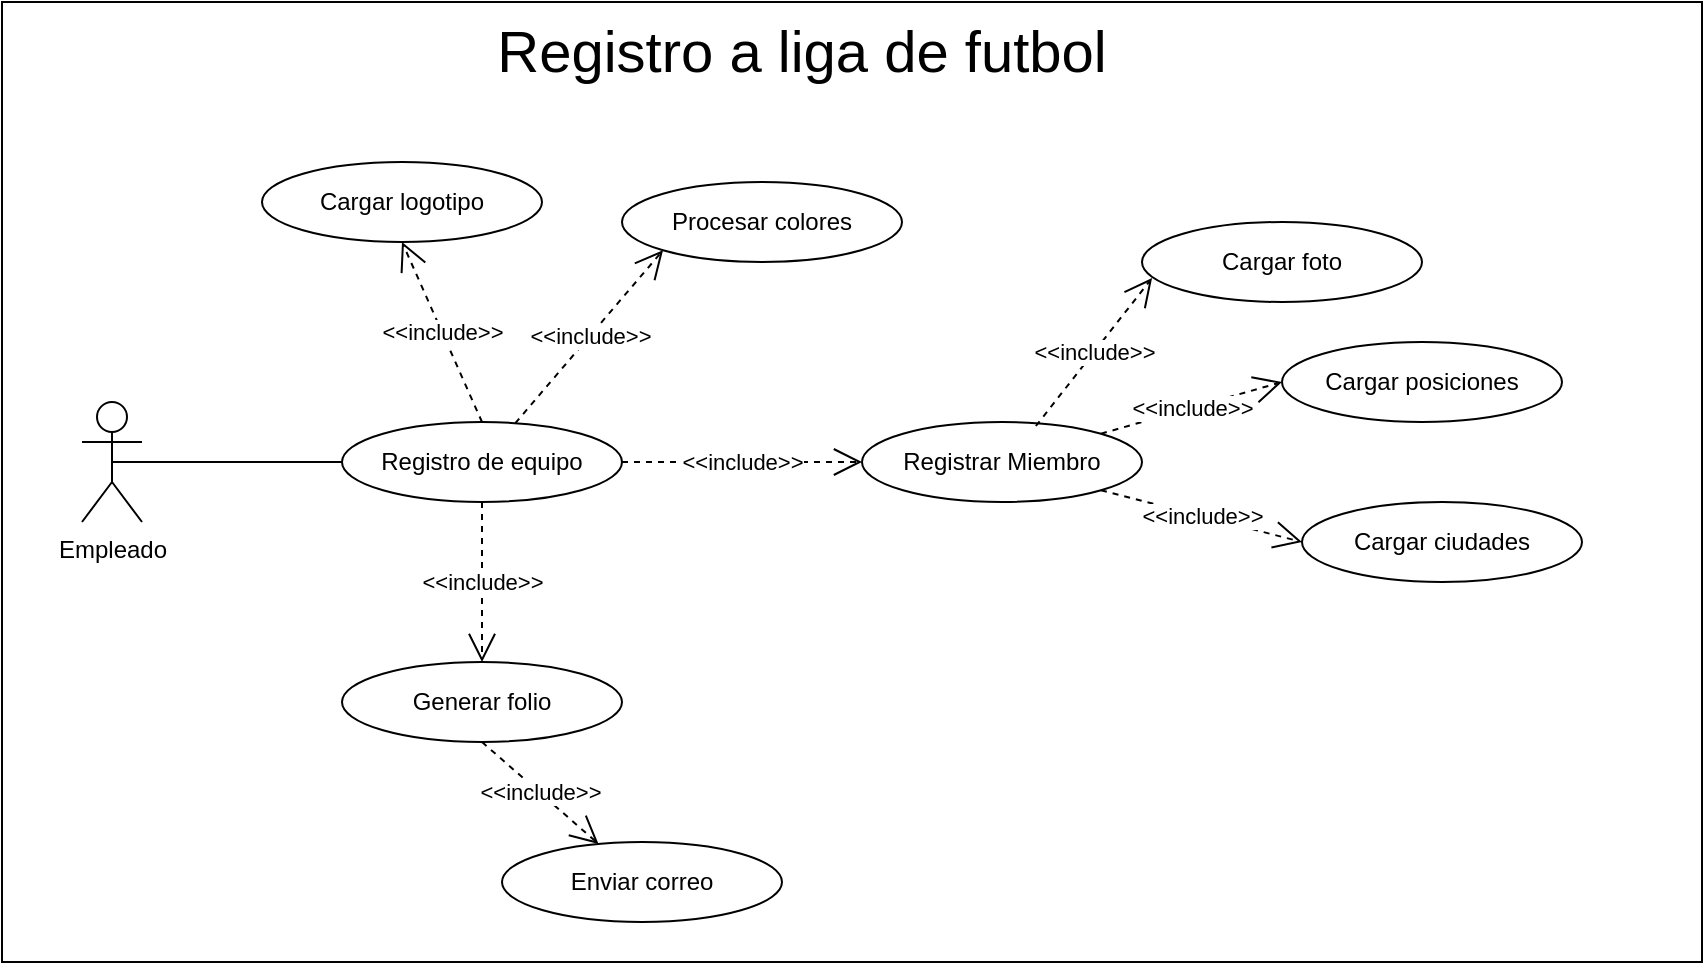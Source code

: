 <mxfile version="22.1.2" type="github">
  <diagram name="Página-1" id="CRAWyiZHpGe2_JalKutM">
    <mxGraphModel dx="880" dy="1637" grid="1" gridSize="10" guides="1" tooltips="1" connect="1" arrows="1" fold="1" page="1" pageScale="1" pageWidth="827" pageHeight="1169" math="0" shadow="0">
      <root>
        <mxCell id="0" />
        <mxCell id="1" parent="0" />
        <mxCell id="xmtq9R6qPLCOoydcLQaw-1" value="" style="rounded=0;whiteSpace=wrap;html=1;" vertex="1" parent="1">
          <mxGeometry x="10" y="-10" width="850" height="480" as="geometry" />
        </mxCell>
        <mxCell id="xmtq9R6qPLCOoydcLQaw-2" style="edgeStyle=orthogonalEdgeStyle;rounded=0;orthogonalLoop=1;jettySize=auto;html=1;exitX=0.5;exitY=0.5;exitDx=0;exitDy=0;exitPerimeter=0;entryX=0;entryY=0.5;entryDx=0;entryDy=0;endArrow=none;endFill=0;" edge="1" parent="1" source="xmtq9R6qPLCOoydcLQaw-3" target="xmtq9R6qPLCOoydcLQaw-5">
          <mxGeometry relative="1" as="geometry" />
        </mxCell>
        <mxCell id="xmtq9R6qPLCOoydcLQaw-3" value="&lt;font style=&quot;vertical-align: inherit;&quot;&gt;&lt;font style=&quot;vertical-align: inherit;&quot;&gt;Empleado&lt;/font&gt;&lt;/font&gt;" style="shape=umlActor;verticalLabelPosition=bottom;verticalAlign=top;html=1;outlineConnect=0;" vertex="1" parent="1">
          <mxGeometry x="50" y="190" width="30" height="60" as="geometry" />
        </mxCell>
        <mxCell id="xmtq9R6qPLCOoydcLQaw-4" value="&lt;font style=&quot;vertical-align: inherit;&quot;&gt;&lt;font style=&quot;vertical-align: inherit;&quot;&gt;Cargar logotipo&lt;/font&gt;&lt;/font&gt;" style="ellipse;whiteSpace=wrap;html=1;" vertex="1" parent="1">
          <mxGeometry x="140" y="70" width="140" height="40" as="geometry" />
        </mxCell>
        <mxCell id="xmtq9R6qPLCOoydcLQaw-5" value="&lt;font style=&quot;vertical-align: inherit;&quot;&gt;&lt;font style=&quot;vertical-align: inherit;&quot;&gt;Registro de equipo&lt;/font&gt;&lt;/font&gt;" style="ellipse;whiteSpace=wrap;html=1;" vertex="1" parent="1">
          <mxGeometry x="180" y="200" width="140" height="40" as="geometry" />
        </mxCell>
        <mxCell id="xmtq9R6qPLCOoydcLQaw-6" value="&lt;font style=&quot;vertical-align: inherit;&quot;&gt;&lt;font style=&quot;vertical-align: inherit;&quot;&gt;&lt;font style=&quot;vertical-align: inherit;&quot;&gt;&lt;font style=&quot;vertical-align: inherit;&quot;&gt;Generar folio&lt;/font&gt;&lt;/font&gt;&lt;/font&gt;&lt;/font&gt;" style="ellipse;whiteSpace=wrap;html=1;" vertex="1" parent="1">
          <mxGeometry x="180" y="320" width="140" height="40" as="geometry" />
        </mxCell>
        <mxCell id="xmtq9R6qPLCOoydcLQaw-7" value="&lt;font style=&quot;vertical-align: inherit;&quot;&gt;&lt;font style=&quot;vertical-align: inherit;&quot;&gt;Enviar correo&lt;/font&gt;&lt;/font&gt;" style="ellipse;whiteSpace=wrap;html=1;" vertex="1" parent="1">
          <mxGeometry x="260" y="410" width="140" height="40" as="geometry" />
        </mxCell>
        <mxCell id="xmtq9R6qPLCOoydcLQaw-8" value="&lt;font style=&quot;vertical-align: inherit;&quot;&gt;&lt;font style=&quot;vertical-align: inherit;&quot;&gt;&lt;font style=&quot;vertical-align: inherit;&quot;&gt;&lt;font style=&quot;vertical-align: inherit;&quot;&gt;Registrar Miembro&lt;/font&gt;&lt;/font&gt;&lt;/font&gt;&lt;/font&gt;" style="ellipse;whiteSpace=wrap;html=1;" vertex="1" parent="1">
          <mxGeometry x="440" y="200" width="140" height="40" as="geometry" />
        </mxCell>
        <mxCell id="xmtq9R6qPLCOoydcLQaw-9" value="&lt;font style=&quot;vertical-align: inherit;&quot;&gt;&lt;font style=&quot;vertical-align: inherit;&quot;&gt;&lt;font style=&quot;vertical-align: inherit;&quot;&gt;&lt;font style=&quot;vertical-align: inherit;&quot;&gt;Cargar posiciones&lt;/font&gt;&lt;/font&gt;&lt;/font&gt;&lt;/font&gt;" style="ellipse;whiteSpace=wrap;html=1;" vertex="1" parent="1">
          <mxGeometry x="650" y="160" width="140" height="40" as="geometry" />
        </mxCell>
        <mxCell id="xmtq9R6qPLCOoydcLQaw-10" value="&lt;font style=&quot;vertical-align: inherit;&quot;&gt;&lt;font style=&quot;vertical-align: inherit;&quot;&gt;&lt;font style=&quot;vertical-align: inherit;&quot;&gt;&lt;font style=&quot;vertical-align: inherit;&quot;&gt;Cargar ciudades&lt;/font&gt;&lt;/font&gt;&lt;/font&gt;&lt;/font&gt;" style="ellipse;whiteSpace=wrap;html=1;" vertex="1" parent="1">
          <mxGeometry x="660" y="240" width="140" height="40" as="geometry" />
        </mxCell>
        <mxCell id="xmtq9R6qPLCOoydcLQaw-11" value="&lt;font style=&quot;vertical-align: inherit;&quot;&gt;&lt;font style=&quot;vertical-align: inherit;&quot;&gt;&lt;font style=&quot;vertical-align: inherit;&quot;&gt;&lt;font style=&quot;vertical-align: inherit;&quot;&gt;Cargar foto&lt;/font&gt;&lt;/font&gt;&lt;/font&gt;&lt;/font&gt;" style="ellipse;whiteSpace=wrap;html=1;" vertex="1" parent="1">
          <mxGeometry x="580" y="100" width="140" height="40" as="geometry" />
        </mxCell>
        <mxCell id="xmtq9R6qPLCOoydcLQaw-12" value="&lt;font style=&quot;vertical-align: inherit;&quot;&gt;&lt;font style=&quot;vertical-align: inherit;&quot;&gt;&lt;font style=&quot;vertical-align: inherit;&quot;&gt;&lt;font style=&quot;vertical-align: inherit;&quot;&gt;Procesar colores&lt;/font&gt;&lt;/font&gt;&lt;/font&gt;&lt;/font&gt;" style="ellipse;whiteSpace=wrap;html=1;" vertex="1" parent="1">
          <mxGeometry x="320" y="80" width="140" height="40" as="geometry" />
        </mxCell>
        <mxCell id="xmtq9R6qPLCOoydcLQaw-13" value="&amp;lt;&amp;lt;include&amp;gt;&amp;gt;" style="endArrow=open;endSize=12;dashed=1;html=1;rounded=0;entryX=0.5;entryY=1;entryDx=0;entryDy=0;exitX=0.5;exitY=0;exitDx=0;exitDy=0;" edge="1" parent="1" source="xmtq9R6qPLCOoydcLQaw-5" target="xmtq9R6qPLCOoydcLQaw-4">
          <mxGeometry width="160" relative="1" as="geometry">
            <mxPoint x="330" y="300" as="sourcePoint" />
            <mxPoint x="490" y="300" as="targetPoint" />
          </mxGeometry>
        </mxCell>
        <mxCell id="xmtq9R6qPLCOoydcLQaw-14" value="&amp;lt;&amp;lt;include&amp;gt;&amp;gt;" style="endArrow=open;endSize=12;dashed=1;html=1;rounded=0;entryX=0;entryY=1;entryDx=0;entryDy=0;" edge="1" parent="1" source="xmtq9R6qPLCOoydcLQaw-5" target="xmtq9R6qPLCOoydcLQaw-12">
          <mxGeometry width="160" relative="1" as="geometry">
            <mxPoint x="260" y="210" as="sourcePoint" />
            <mxPoint x="220" y="120" as="targetPoint" />
          </mxGeometry>
        </mxCell>
        <mxCell id="xmtq9R6qPLCOoydcLQaw-15" value="&amp;lt;&amp;lt;include&amp;gt;&amp;gt;" style="endArrow=open;endSize=12;dashed=1;html=1;rounded=0;entryX=0.5;entryY=0;entryDx=0;entryDy=0;exitX=0.5;exitY=1;exitDx=0;exitDy=0;" edge="1" parent="1" source="xmtq9R6qPLCOoydcLQaw-5" target="xmtq9R6qPLCOoydcLQaw-6">
          <mxGeometry width="160" relative="1" as="geometry">
            <mxPoint x="270" y="220" as="sourcePoint" />
            <mxPoint x="230" y="130" as="targetPoint" />
          </mxGeometry>
        </mxCell>
        <mxCell id="xmtq9R6qPLCOoydcLQaw-16" value="&amp;lt;&amp;lt;include&amp;gt;&amp;gt;" style="endArrow=open;endSize=12;dashed=1;html=1;rounded=0;exitX=0.5;exitY=1;exitDx=0;exitDy=0;" edge="1" parent="1" source="xmtq9R6qPLCOoydcLQaw-6" target="xmtq9R6qPLCOoydcLQaw-7">
          <mxGeometry width="160" relative="1" as="geometry">
            <mxPoint x="280" y="230" as="sourcePoint" />
            <mxPoint x="240" y="140" as="targetPoint" />
          </mxGeometry>
        </mxCell>
        <mxCell id="xmtq9R6qPLCOoydcLQaw-17" value="&amp;lt;&amp;lt;include&amp;gt;&amp;gt;" style="endArrow=open;endSize=12;dashed=1;html=1;rounded=0;exitX=1;exitY=0.5;exitDx=0;exitDy=0;" edge="1" parent="1" source="xmtq9R6qPLCOoydcLQaw-5" target="xmtq9R6qPLCOoydcLQaw-8">
          <mxGeometry width="160" relative="1" as="geometry">
            <mxPoint x="260" y="250" as="sourcePoint" />
            <mxPoint x="260" y="330" as="targetPoint" />
          </mxGeometry>
        </mxCell>
        <mxCell id="xmtq9R6qPLCOoydcLQaw-18" value="&amp;lt;&amp;lt;include&amp;gt;&amp;gt;" style="endArrow=open;endSize=12;dashed=1;html=1;rounded=0;entryX=0.036;entryY=0.7;entryDx=0;entryDy=0;exitX=0.621;exitY=0.05;exitDx=0;exitDy=0;entryPerimeter=0;exitPerimeter=0;" edge="1" parent="1" source="xmtq9R6qPLCOoydcLQaw-8" target="xmtq9R6qPLCOoydcLQaw-11">
          <mxGeometry width="160" relative="1" as="geometry">
            <mxPoint x="270" y="260" as="sourcePoint" />
            <mxPoint x="270" y="340" as="targetPoint" />
          </mxGeometry>
        </mxCell>
        <mxCell id="xmtq9R6qPLCOoydcLQaw-19" value="&amp;lt;&amp;lt;include&amp;gt;&amp;gt;" style="endArrow=open;endSize=12;dashed=1;html=1;rounded=0;entryX=0;entryY=0.5;entryDx=0;entryDy=0;" edge="1" parent="1" source="xmtq9R6qPLCOoydcLQaw-8" target="xmtq9R6qPLCOoydcLQaw-9">
          <mxGeometry width="160" relative="1" as="geometry">
            <mxPoint x="280" y="270" as="sourcePoint" />
            <mxPoint x="280" y="350" as="targetPoint" />
          </mxGeometry>
        </mxCell>
        <mxCell id="xmtq9R6qPLCOoydcLQaw-20" value="&amp;lt;&amp;lt;include&amp;gt;&amp;gt;" style="endArrow=open;endSize=12;dashed=1;html=1;rounded=0;entryX=0;entryY=0.5;entryDx=0;entryDy=0;exitX=1;exitY=1;exitDx=0;exitDy=0;" edge="1" parent="1" source="xmtq9R6qPLCOoydcLQaw-8" target="xmtq9R6qPLCOoydcLQaw-10">
          <mxGeometry width="160" relative="1" as="geometry">
            <mxPoint x="290" y="280" as="sourcePoint" />
            <mxPoint x="290" y="360" as="targetPoint" />
          </mxGeometry>
        </mxCell>
        <mxCell id="xmtq9R6qPLCOoydcLQaw-21" value="&lt;font style=&quot;font-size: 29px;&quot;&gt;Registro a liga de futbol&lt;/font&gt;" style="text;html=1;strokeColor=none;fillColor=none;align=center;verticalAlign=middle;whiteSpace=wrap;rounded=0;" vertex="1" parent="1">
          <mxGeometry x="240" width="340" height="30" as="geometry" />
        </mxCell>
      </root>
    </mxGraphModel>
  </diagram>
</mxfile>
